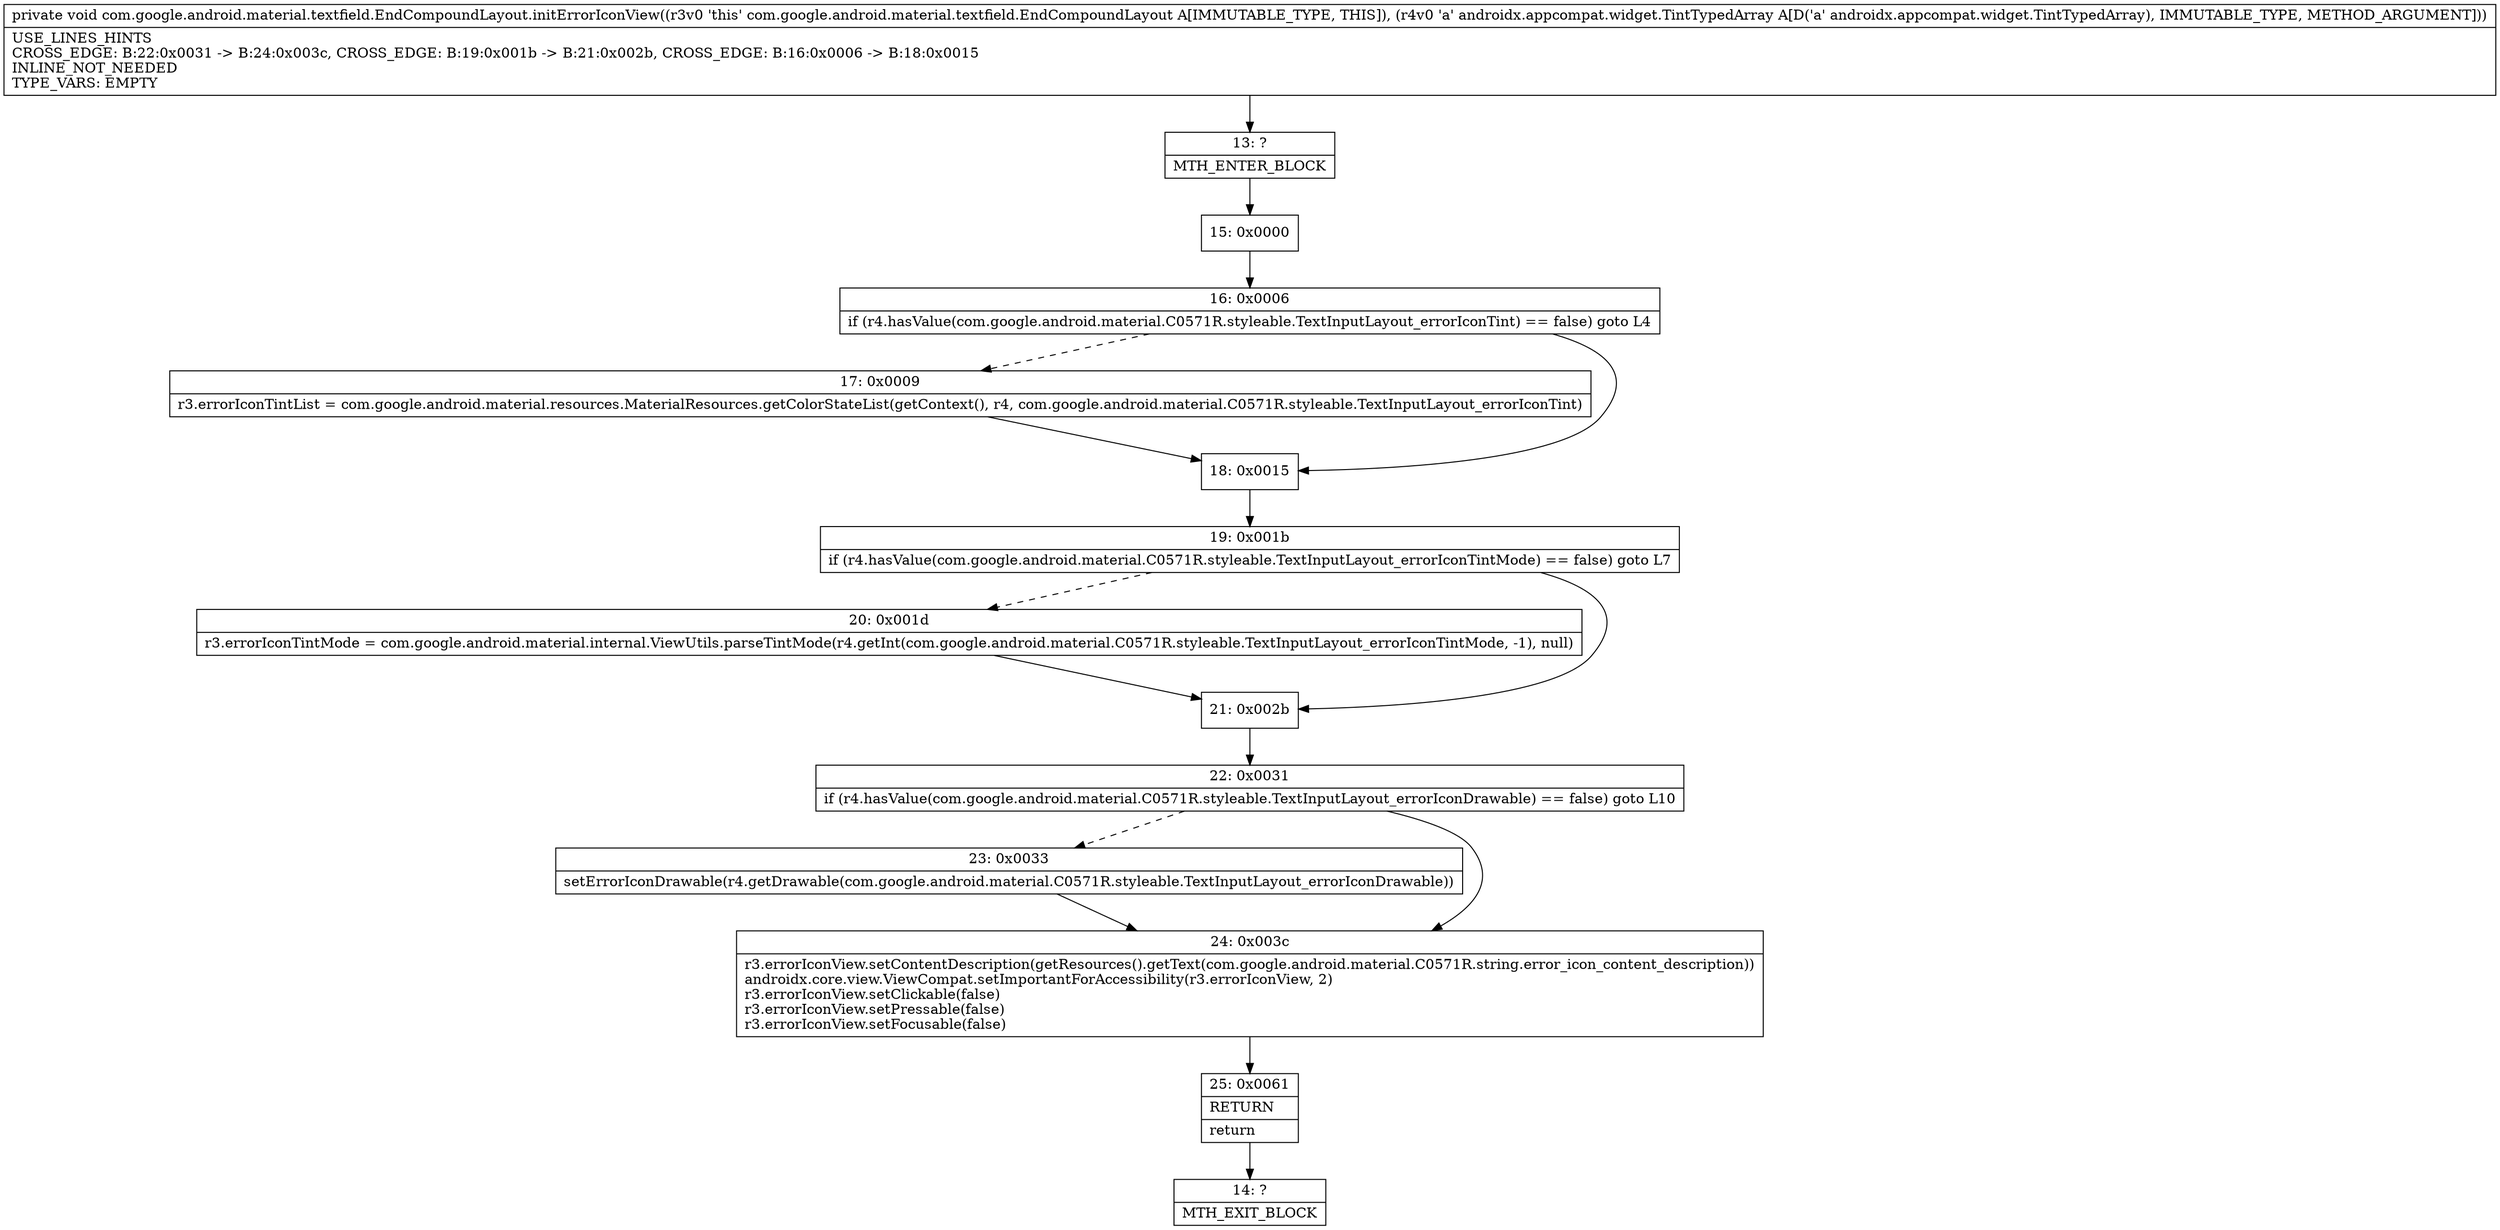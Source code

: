 digraph "CFG forcom.google.android.material.textfield.EndCompoundLayout.initErrorIconView(Landroidx\/appcompat\/widget\/TintTypedArray;)V" {
Node_13 [shape=record,label="{13\:\ ?|MTH_ENTER_BLOCK\l}"];
Node_15 [shape=record,label="{15\:\ 0x0000}"];
Node_16 [shape=record,label="{16\:\ 0x0006|if (r4.hasValue(com.google.android.material.C0571R.styleable.TextInputLayout_errorIconTint) == false) goto L4\l}"];
Node_17 [shape=record,label="{17\:\ 0x0009|r3.errorIconTintList = com.google.android.material.resources.MaterialResources.getColorStateList(getContext(), r4, com.google.android.material.C0571R.styleable.TextInputLayout_errorIconTint)\l}"];
Node_18 [shape=record,label="{18\:\ 0x0015}"];
Node_19 [shape=record,label="{19\:\ 0x001b|if (r4.hasValue(com.google.android.material.C0571R.styleable.TextInputLayout_errorIconTintMode) == false) goto L7\l}"];
Node_20 [shape=record,label="{20\:\ 0x001d|r3.errorIconTintMode = com.google.android.material.internal.ViewUtils.parseTintMode(r4.getInt(com.google.android.material.C0571R.styleable.TextInputLayout_errorIconTintMode, \-1), null)\l}"];
Node_21 [shape=record,label="{21\:\ 0x002b}"];
Node_22 [shape=record,label="{22\:\ 0x0031|if (r4.hasValue(com.google.android.material.C0571R.styleable.TextInputLayout_errorIconDrawable) == false) goto L10\l}"];
Node_23 [shape=record,label="{23\:\ 0x0033|setErrorIconDrawable(r4.getDrawable(com.google.android.material.C0571R.styleable.TextInputLayout_errorIconDrawable))\l}"];
Node_24 [shape=record,label="{24\:\ 0x003c|r3.errorIconView.setContentDescription(getResources().getText(com.google.android.material.C0571R.string.error_icon_content_description))\landroidx.core.view.ViewCompat.setImportantForAccessibility(r3.errorIconView, 2)\lr3.errorIconView.setClickable(false)\lr3.errorIconView.setPressable(false)\lr3.errorIconView.setFocusable(false)\l}"];
Node_25 [shape=record,label="{25\:\ 0x0061|RETURN\l|return\l}"];
Node_14 [shape=record,label="{14\:\ ?|MTH_EXIT_BLOCK\l}"];
MethodNode[shape=record,label="{private void com.google.android.material.textfield.EndCompoundLayout.initErrorIconView((r3v0 'this' com.google.android.material.textfield.EndCompoundLayout A[IMMUTABLE_TYPE, THIS]), (r4v0 'a' androidx.appcompat.widget.TintTypedArray A[D('a' androidx.appcompat.widget.TintTypedArray), IMMUTABLE_TYPE, METHOD_ARGUMENT]))  | USE_LINES_HINTS\lCROSS_EDGE: B:22:0x0031 \-\> B:24:0x003c, CROSS_EDGE: B:19:0x001b \-\> B:21:0x002b, CROSS_EDGE: B:16:0x0006 \-\> B:18:0x0015\lINLINE_NOT_NEEDED\lTYPE_VARS: EMPTY\l}"];
MethodNode -> Node_13;Node_13 -> Node_15;
Node_15 -> Node_16;
Node_16 -> Node_17[style=dashed];
Node_16 -> Node_18;
Node_17 -> Node_18;
Node_18 -> Node_19;
Node_19 -> Node_20[style=dashed];
Node_19 -> Node_21;
Node_20 -> Node_21;
Node_21 -> Node_22;
Node_22 -> Node_23[style=dashed];
Node_22 -> Node_24;
Node_23 -> Node_24;
Node_24 -> Node_25;
Node_25 -> Node_14;
}

